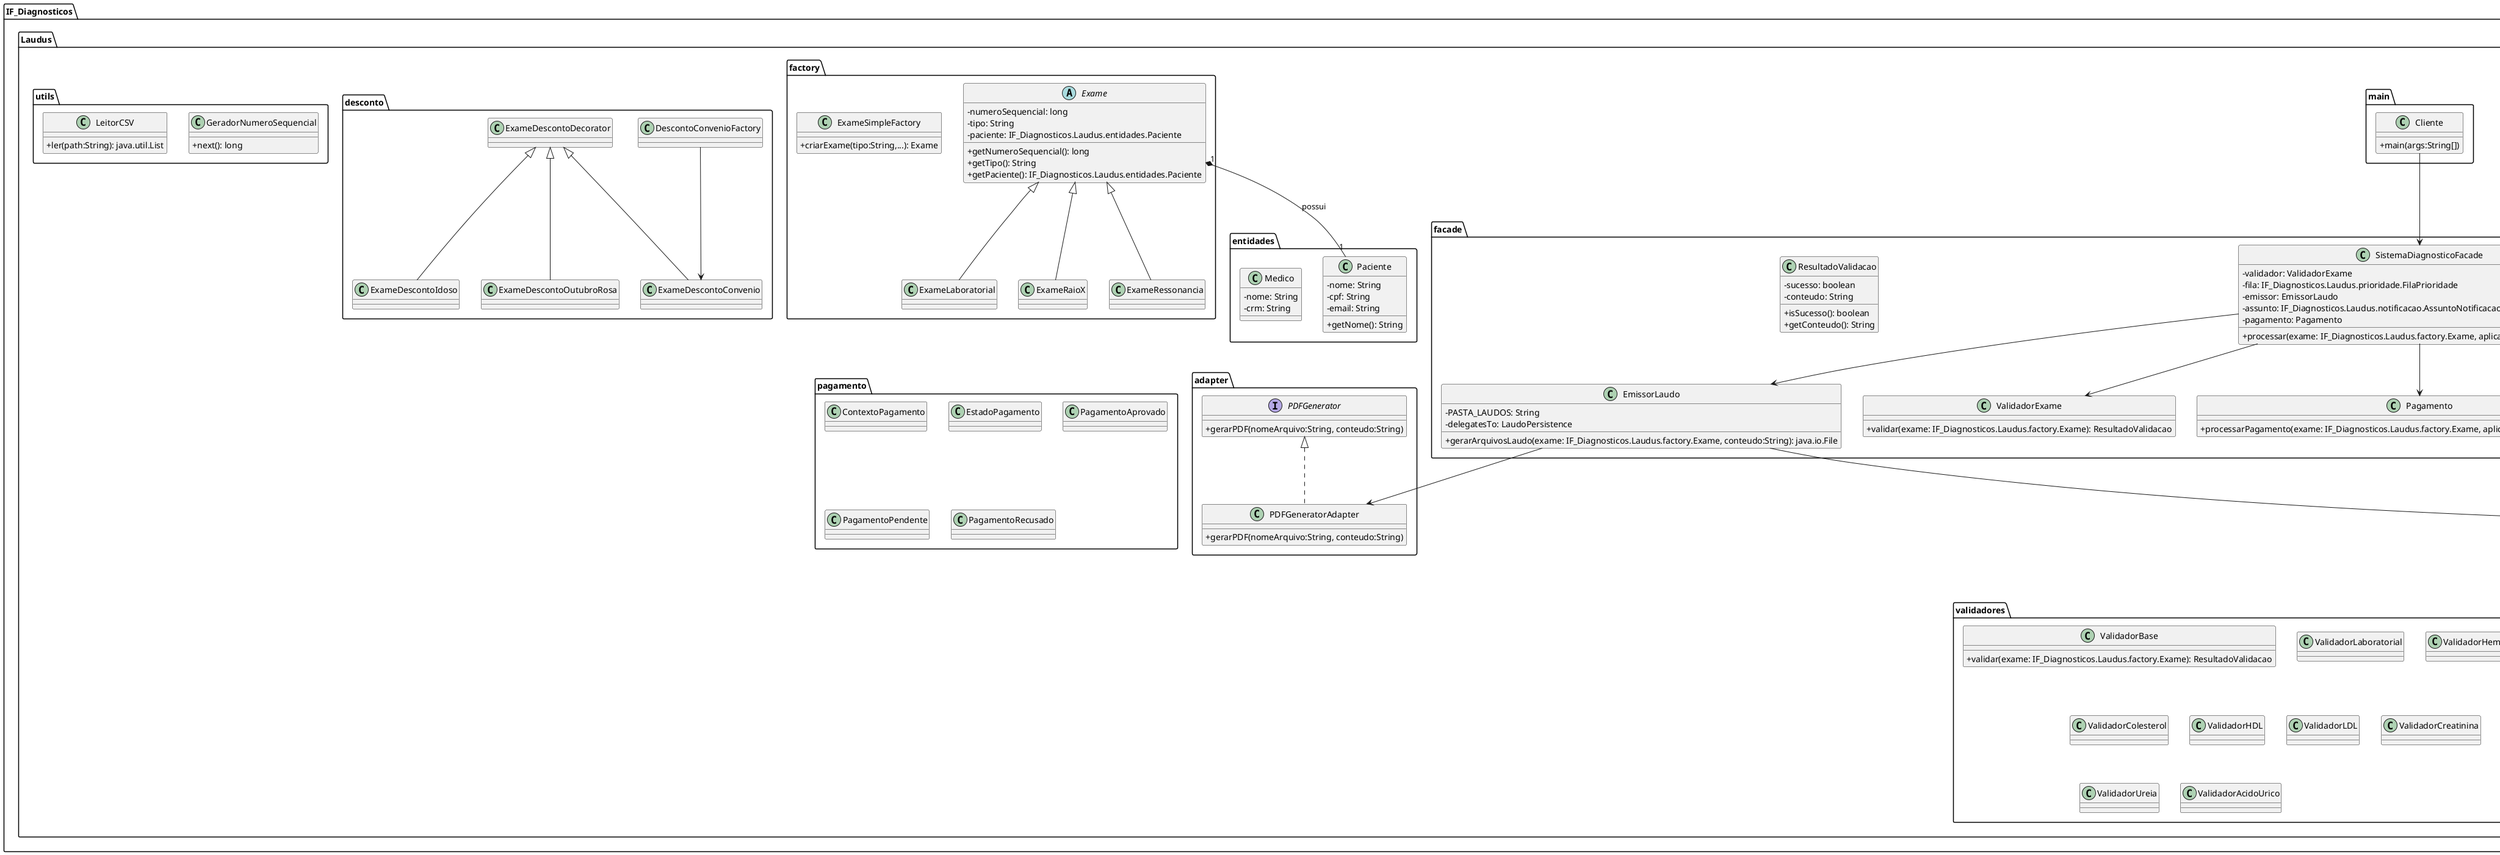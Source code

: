@startuml
' Laudus - Diagrama de Classes (completo - inferido a partir do código fonte)
skinparam classAttributeIconSize 0

package IF_Diagnosticos.Laudus.main {
  class Cliente {
    +main(args:String[])
  }
}

package IF_Diagnosticos.Laudus.facade {
  class SistemaDiagnosticoFacade {
    -validador: ValidadorExame
    -fila: IF_Diagnosticos.Laudus.prioridade.FilaPrioridade
    -emissor: EmissorLaudo
    -assunto: IF_Diagnosticos.Laudus.notificacao.AssuntoNotificacao
    -pagamento: Pagamento
    +processar(exame: IF_Diagnosticos.Laudus.factory.Exame, aplicarOutubroRosa:boolean)
  }

  class EmissorLaudo {
    -PASTA_LAUDOS: String
  +gerarArquivosLaudo(exame: IF_Diagnosticos.Laudus.factory.Exame, conteudo:String): java.io.File
  -delegatesTo: LaudoPersistence
  }

  class ValidadorExame {
    +validar(exame: IF_Diagnosticos.Laudus.factory.Exame): ResultadoValidacao
  }

  class ResultadoValidacao {
    -sucesso: boolean
    -conteudo: String
    +isSucesso(): boolean
    +getConteudo(): String
  }

  class Pagamento {
    +processarPagamento(exame: IF_Diagnosticos.Laudus.factory.Exame, aplicarOutubroRosa:boolean): boolean
  }
}

package IF_Diagnosticos.Laudus.factory {
  abstract class Exame {
    -numeroSequencial: long
    -tipo: String
    -paciente: IF_Diagnosticos.Laudus.entidades.Paciente
    +getNumeroSequencial(): long
    +getTipo(): String
    +getPaciente(): IF_Diagnosticos.Laudus.entidades.Paciente
  }

  class ExameLaboratorial
  class ExameRaioX
  class ExameRessonancia
  class ExameSimpleFactory {
    +criarExame(tipo:String,...): Exame
  }

  Exame <|-- ExameLaboratorial
  Exame <|-- ExameRaioX
  Exame <|-- ExameRessonancia
}

package IF_Diagnosticos.Laudus.bridge {
  interface FormatoLaudo {
    +formatar(exame: IF_Diagnosticos.Laudus.factory.Exame, conteudo:String): String
  }

  class Laudo {
    +gerar(): String
  }

  class LaudoConcreto {
    -formato: FormatoLaudo
    -exame: IF_Diagnosticos.Laudus.factory.Exame
    -conteudo: String
    +gerar(): String
  }

  class FormatoTXT
  class FormatoHTML
  class PDFGeneratorAdapter
  class LaudoPersistence

  FormatoLaudo <|.. FormatoTXT
  FormatoLaudo <|.. FormatoHTML
  FormatoLaudo <|.. PDFGeneratorAdapter
  Laudo <|-- LaudoConcreto
}

package IF_Diagnosticos.Laudus.adapter {
  interface PDFGenerator {
    +gerarPDF(nomeArquivo:String, conteudo:String)
  }

  class PDFGeneratorAdapter {
    +gerarPDF(nomeArquivo:String, conteudo:String)
  }

  PDFGenerator <|.. PDFGeneratorAdapter
}

package IF_Diagnosticos.Laudus.notificacao {
  class AssuntoNotificacao {
    +notificar(paciente: IF_Diagnosticos.Laudus.entidades.Paciente, mensagem:String, anexo: java.io.File)
  }

  class EmailSender
  class NotificadorEmail
  class NotificadorTelegram
  class ObservadorNotificacao
  class FachadaNotificacaoComunicacao
}

package IF_Diagnosticos.Laudus.pagamento {
  class ContextoPagamento
  class EstadoPagamento
  class PagamentoAprovado
  class PagamentoPendente
  class PagamentoRecusado
}

package IF_Diagnosticos.Laudus.desconto {
  class DescontoConvenioFactory
  class ExameDescontoDecorator
  class ExameDescontoConvenio
  class ExameDescontoIdoso
  class ExameDescontoOutubroRosa
  DescontoConvenioFactory --> ExameDescontoConvenio
  ExameDescontoDecorator <|-- ExameDescontoConvenio
  ExameDescontoDecorator <|-- ExameDescontoIdoso
  ExameDescontoDecorator <|-- ExameDescontoOutubroRosa
}

package IF_Diagnosticos.Laudus.prioridade {
  class FilaPrioridade {
    -lista: java.util.List
    +adicionarExame(exame: IF_Diagnosticos.Laudus.factory.Exame)
    +processarProximo(): IF_Diagnosticos.Laudus.factory.Exame
  }

  class FactoryPrioridade
  interface InsercaoFilaStrategy
  class InsercaoUrgente
  class InsercaoPoucoUrgente
  class InsercaoRotina
  class Prioridade
}

package IF_Diagnosticos.Laudus.entidades {
  class Paciente {
    -nome: String
    -cpf: String
    -email: String
    +getNome(): String
  }

  class Medico {
    -nome: String
    -crm: String
  }
}

package IF_Diagnosticos.Laudus.utils {
  class GeradorNumeroSequencial {
    +next(): long
  }

  class LeitorCSV {
    +ler(path:String): java.util.List
  }
}

package IF_Diagnosticos.Laudus.validadores {
  class ValidadorBase {
    +validar(exame: IF_Diagnosticos.Laudus.factory.Exame): ResultadoValidacao
  }

  class ValidadorLaboratorial
  class ValidadorHemograma
  class ValidadorGlicose
  class ValidadorColesterol
  class ValidadorHDL
  class ValidadorLDL
  class ValidadorCreatinina
  class ValidadorUreia
  class ValidadorAcidoUrico
}

' Relações entre pacotes / classes principais
IF_Diagnosticos.Laudus.main.Cliente --> IF_Diagnosticos.Laudus.facade.SistemaDiagnosticoFacade
IF_Diagnosticos.Laudus.facade.SistemaDiagnosticoFacade --> IF_Diagnosticos.Laudus.facade.ValidadorExame
IF_Diagnosticos.Laudus.facade.SistemaDiagnosticoFacade --> IF_Diagnosticos.Laudus.prioridade.FilaPrioridade
IF_Diagnosticos.Laudus.facade.SistemaDiagnosticoFacade --> IF_Diagnosticos.Laudus.facade.EmissorLaudo
IF_Diagnosticos.Laudus.facade.SistemaDiagnosticoFacade --> IF_Diagnosticos.Laudus.notificacao.AssuntoNotificacao
IF_Diagnosticos.Laudus.facade.SistemaDiagnosticoFacade --> IF_Diagnosticos.Laudus.facade.Pagamento
IF_Diagnosticos.Laudus.facade.EmissorLaudo --> IF_Diagnosticos.Laudus.adapter.PDFGeneratorAdapter
IF_Diagnosticos.Laudus.facade.EmissorLaudo --> IF_Diagnosticos.Laudus.bridge.LaudoConcreto
IF_Diagnosticos.Laudus.bridge.LaudoConcreto --> IF_Diagnosticos.Laudus.bridge.FormatoLaudo
IF_Diagnosticos.Laudus.factory.Exame "1" *-- "1" IF_Diagnosticos.Laudus.entidades.Paciente : possui

' Observações:
' - Alguns métodos/atributos foram inferidos a partir da estrutura e nomes dos arquivos.
' - Para gerar imagem: usar PlantUML (localmente ou serviço online) com este arquivo `.puml`.

@enduml
